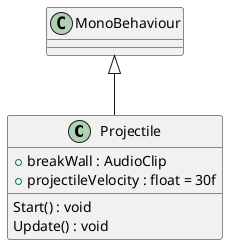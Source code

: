 @startuml
class Projectile {
    + breakWall : AudioClip
    + projectileVelocity : float = 30f
    Start() : void
    Update() : void
}
MonoBehaviour <|-- Projectile
@enduml
